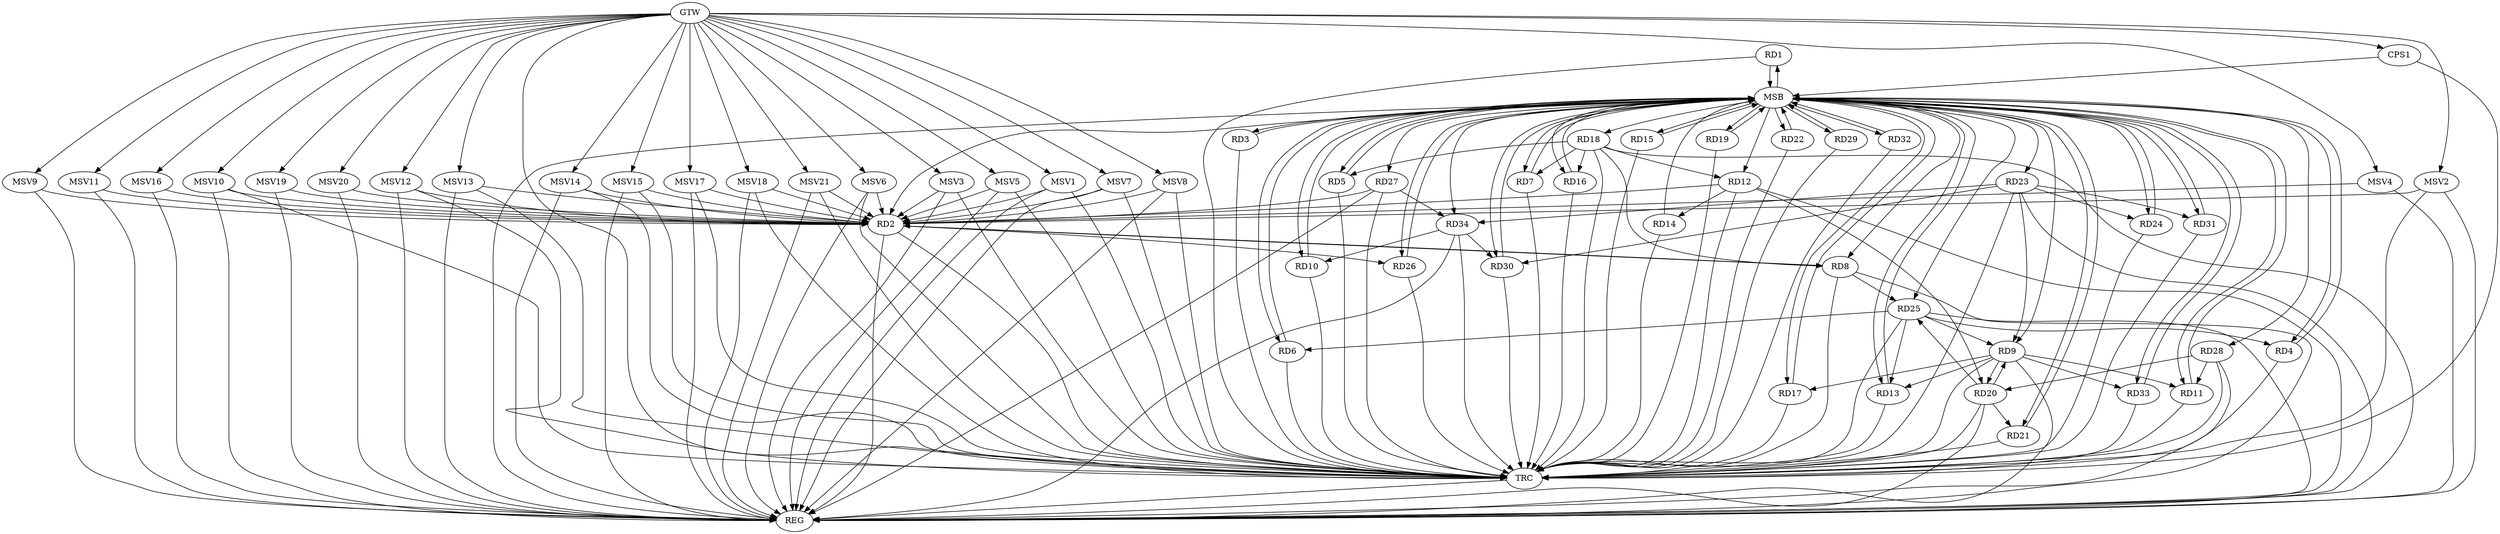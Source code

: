 strict digraph G {
  RD1 [ label="RD1" ];
  RD2 [ label="RD2" ];
  RD3 [ label="RD3" ];
  RD4 [ label="RD4" ];
  RD5 [ label="RD5" ];
  RD6 [ label="RD6" ];
  RD7 [ label="RD7" ];
  RD8 [ label="RD8" ];
  RD9 [ label="RD9" ];
  RD10 [ label="RD10" ];
  RD11 [ label="RD11" ];
  RD12 [ label="RD12" ];
  RD13 [ label="RD13" ];
  RD14 [ label="RD14" ];
  RD15 [ label="RD15" ];
  RD16 [ label="RD16" ];
  RD17 [ label="RD17" ];
  RD18 [ label="RD18" ];
  RD19 [ label="RD19" ];
  RD20 [ label="RD20" ];
  RD21 [ label="RD21" ];
  RD22 [ label="RD22" ];
  RD23 [ label="RD23" ];
  RD24 [ label="RD24" ];
  RD25 [ label="RD25" ];
  RD26 [ label="RD26" ];
  RD27 [ label="RD27" ];
  RD28 [ label="RD28" ];
  RD29 [ label="RD29" ];
  RD30 [ label="RD30" ];
  RD31 [ label="RD31" ];
  RD32 [ label="RD32" ];
  RD33 [ label="RD33" ];
  RD34 [ label="RD34" ];
  CPS1 [ label="CPS1" ];
  GTW [ label="GTW" ];
  REG [ label="REG" ];
  MSB [ label="MSB" ];
  TRC [ label="TRC" ];
  MSV1 [ label="MSV1" ];
  MSV2 [ label="MSV2" ];
  MSV3 [ label="MSV3" ];
  MSV4 [ label="MSV4" ];
  MSV5 [ label="MSV5" ];
  MSV6 [ label="MSV6" ];
  MSV7 [ label="MSV7" ];
  MSV8 [ label="MSV8" ];
  MSV9 [ label="MSV9" ];
  MSV10 [ label="MSV10" ];
  MSV11 [ label="MSV11" ];
  MSV12 [ label="MSV12" ];
  MSV13 [ label="MSV13" ];
  MSV14 [ label="MSV14" ];
  MSV15 [ label="MSV15" ];
  MSV16 [ label="MSV16" ];
  MSV17 [ label="MSV17" ];
  MSV18 [ label="MSV18" ];
  MSV19 [ label="MSV19" ];
  MSV20 [ label="MSV20" ];
  MSV21 [ label="MSV21" ];
  RD2 -> RD8;
  RD8 -> RD2;
  RD12 -> RD2;
  RD2 -> RD26;
  RD27 -> RD2;
  RD25 -> RD4;
  RD18 -> RD5;
  RD25 -> RD6;
  RD18 -> RD7;
  RD18 -> RD8;
  RD8 -> RD25;
  RD9 -> RD11;
  RD9 -> RD13;
  RD9 -> RD17;
  RD9 -> RD20;
  RD20 -> RD9;
  RD23 -> RD9;
  RD25 -> RD9;
  RD9 -> RD33;
  RD34 -> RD10;
  RD28 -> RD11;
  RD12 -> RD14;
  RD18 -> RD12;
  RD12 -> RD20;
  RD25 -> RD13;
  RD18 -> RD16;
  RD20 -> RD21;
  RD20 -> RD25;
  RD28 -> RD20;
  RD23 -> RD24;
  RD23 -> RD30;
  RD23 -> RD31;
  RD23 -> RD34;
  RD27 -> RD34;
  RD34 -> RD30;
  GTW -> CPS1;
  RD2 -> REG;
  RD8 -> REG;
  RD9 -> REG;
  RD12 -> REG;
  RD18 -> REG;
  RD20 -> REG;
  RD23 -> REG;
  RD25 -> REG;
  RD27 -> REG;
  RD28 -> REG;
  RD34 -> REG;
  RD1 -> MSB;
  MSB -> RD11;
  MSB -> RD15;
  MSB -> RD27;
  MSB -> REG;
  RD3 -> MSB;
  MSB -> RD24;
  MSB -> RD26;
  MSB -> RD33;
  RD4 -> MSB;
  MSB -> RD7;
  MSB -> RD13;
  MSB -> RD16;
  MSB -> RD22;
  MSB -> RD30;
  RD5 -> MSB;
  MSB -> RD17;
  MSB -> RD25;
  RD6 -> MSB;
  MSB -> RD21;
  RD7 -> MSB;
  MSB -> RD19;
  RD10 -> MSB;
  MSB -> RD8;
  MSB -> RD9;
  MSB -> RD32;
  RD11 -> MSB;
  MSB -> RD1;
  MSB -> RD23;
  MSB -> RD34;
  RD13 -> MSB;
  MSB -> RD2;
  MSB -> RD5;
  MSB -> RD29;
  RD14 -> MSB;
  MSB -> RD10;
  RD15 -> MSB;
  RD16 -> MSB;
  MSB -> RD4;
  RD17 -> MSB;
  RD19 -> MSB;
  MSB -> RD12;
  MSB -> RD18;
  MSB -> RD28;
  RD21 -> MSB;
  MSB -> RD6;
  RD22 -> MSB;
  RD24 -> MSB;
  MSB -> RD3;
  RD26 -> MSB;
  MSB -> RD31;
  RD29 -> MSB;
  RD30 -> MSB;
  RD31 -> MSB;
  RD32 -> MSB;
  RD33 -> MSB;
  CPS1 -> MSB;
  RD1 -> TRC;
  RD2 -> TRC;
  RD3 -> TRC;
  RD4 -> TRC;
  RD5 -> TRC;
  RD6 -> TRC;
  RD7 -> TRC;
  RD8 -> TRC;
  RD9 -> TRC;
  RD10 -> TRC;
  RD11 -> TRC;
  RD12 -> TRC;
  RD13 -> TRC;
  RD14 -> TRC;
  RD15 -> TRC;
  RD16 -> TRC;
  RD17 -> TRC;
  RD18 -> TRC;
  RD19 -> TRC;
  RD20 -> TRC;
  RD21 -> TRC;
  RD22 -> TRC;
  RD23 -> TRC;
  RD24 -> TRC;
  RD25 -> TRC;
  RD26 -> TRC;
  RD27 -> TRC;
  RD28 -> TRC;
  RD29 -> TRC;
  RD30 -> TRC;
  RD31 -> TRC;
  RD32 -> TRC;
  RD33 -> TRC;
  RD34 -> TRC;
  CPS1 -> TRC;
  GTW -> TRC;
  TRC -> REG;
  MSV1 -> RD2;
  MSV2 -> RD2;
  MSV3 -> RD2;
  GTW -> MSV1;
  MSV1 -> REG;
  MSV1 -> TRC;
  GTW -> MSV2;
  MSV2 -> REG;
  MSV2 -> TRC;
  GTW -> MSV3;
  MSV3 -> REG;
  MSV3 -> TRC;
  MSV4 -> RD2;
  MSV5 -> RD2;
  MSV6 -> RD2;
  MSV7 -> RD2;
  MSV8 -> RD2;
  GTW -> MSV4;
  MSV4 -> REG;
  GTW -> MSV5;
  MSV5 -> REG;
  MSV5 -> TRC;
  GTW -> MSV6;
  MSV6 -> REG;
  MSV6 -> TRC;
  GTW -> MSV7;
  MSV7 -> REG;
  MSV7 -> TRC;
  GTW -> MSV8;
  MSV8 -> REG;
  MSV8 -> TRC;
  MSV9 -> RD2;
  MSV10 -> RD2;
  MSV11 -> RD2;
  MSV12 -> RD2;
  GTW -> MSV9;
  MSV9 -> REG;
  GTW -> MSV10;
  MSV10 -> REG;
  MSV10 -> TRC;
  GTW -> MSV11;
  MSV11 -> REG;
  GTW -> MSV12;
  MSV12 -> REG;
  MSV12 -> TRC;
  MSV13 -> RD2;
  MSV14 -> RD2;
  GTW -> MSV13;
  MSV13 -> REG;
  MSV13 -> TRC;
  GTW -> MSV14;
  MSV14 -> REG;
  MSV14 -> TRC;
  MSV15 -> RD2;
  GTW -> MSV15;
  MSV15 -> REG;
  MSV15 -> TRC;
  MSV16 -> RD2;
  GTW -> MSV16;
  MSV16 -> REG;
  MSV17 -> RD2;
  GTW -> MSV17;
  MSV17 -> REG;
  MSV17 -> TRC;
  MSV18 -> RD2;
  MSV19 -> RD2;
  GTW -> MSV18;
  MSV18 -> REG;
  MSV18 -> TRC;
  GTW -> MSV19;
  MSV19 -> REG;
  MSV20 -> RD2;
  MSV21 -> RD2;
  GTW -> MSV20;
  MSV20 -> REG;
  GTW -> MSV21;
  MSV21 -> REG;
  MSV21 -> TRC;
}
